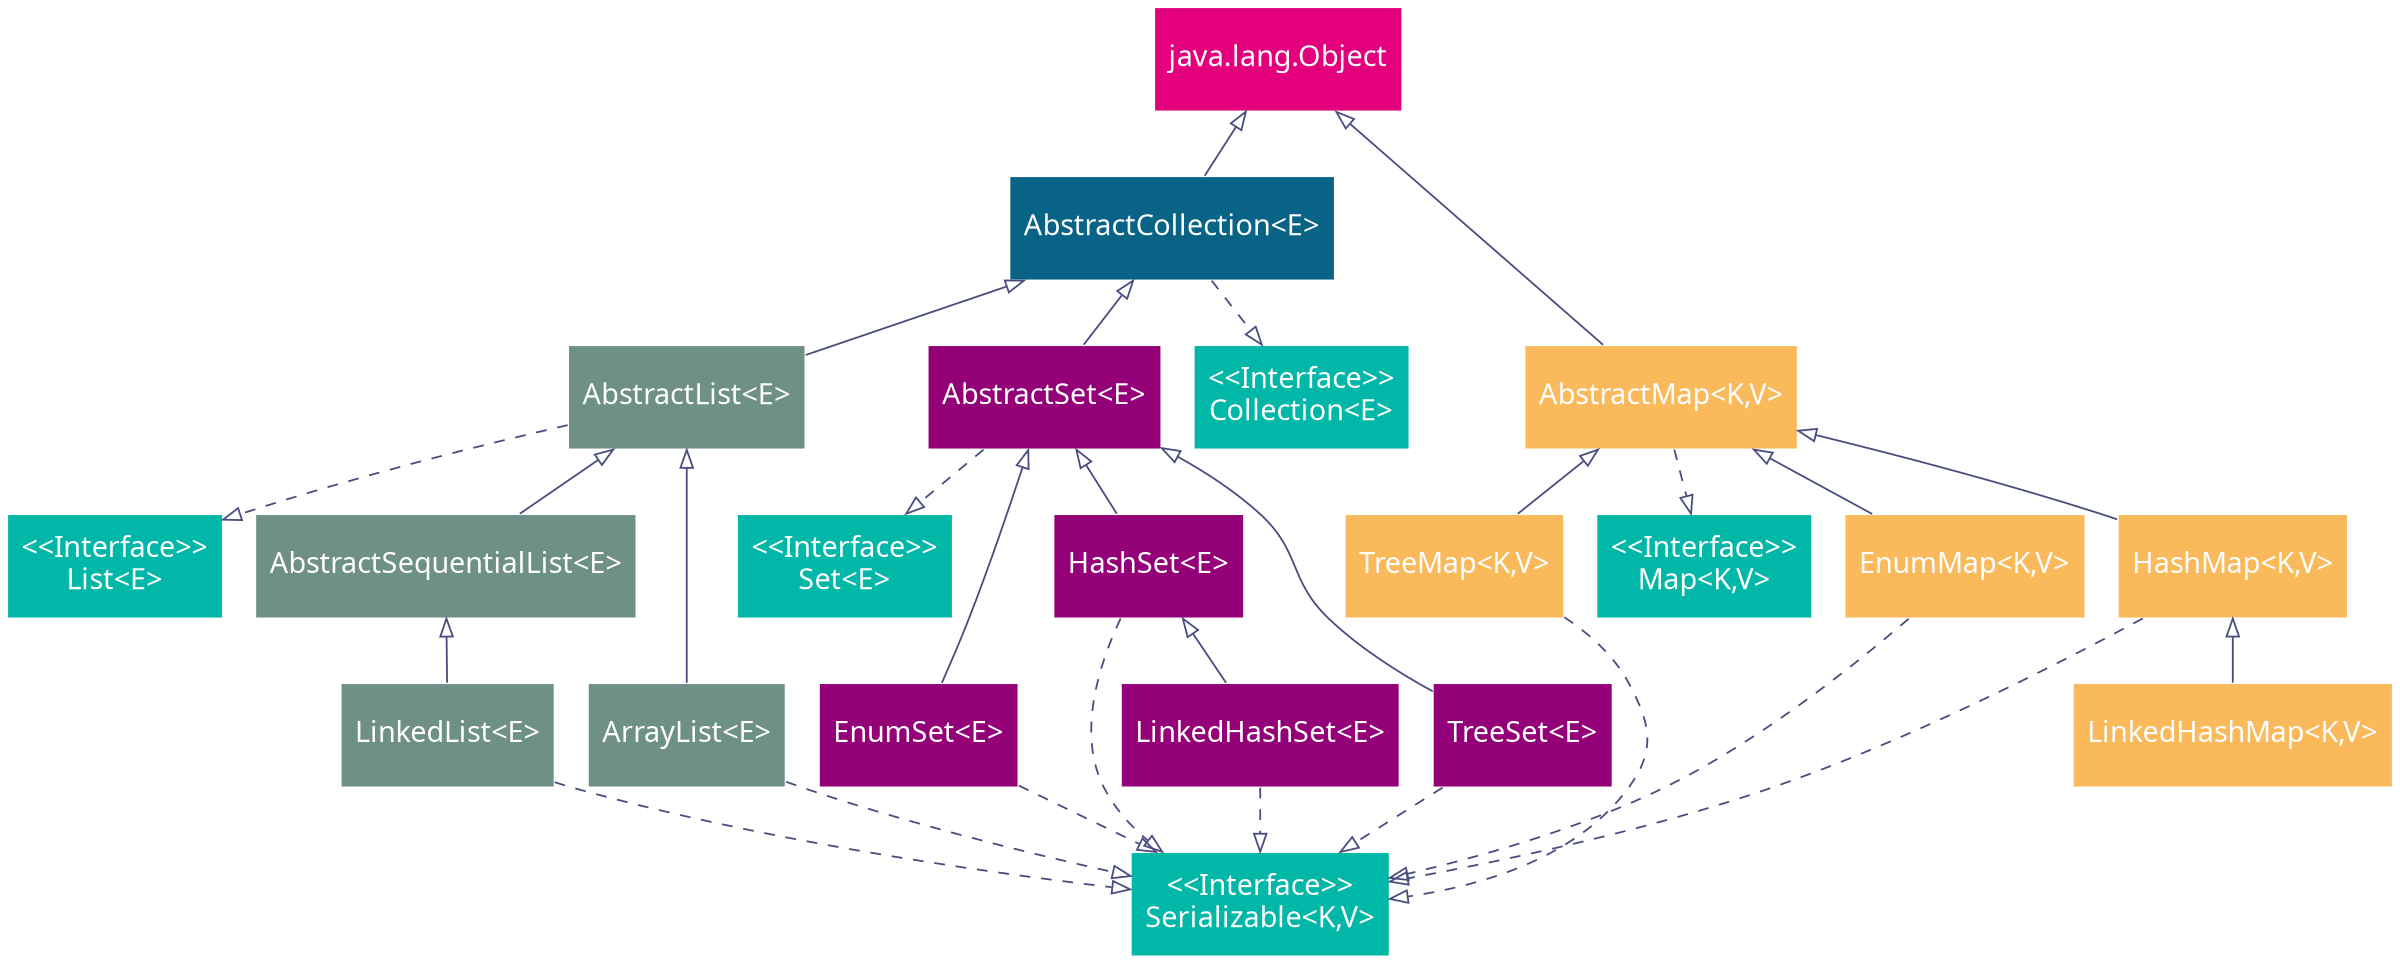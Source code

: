 digraph javaCollection {
  // rankdir=LR;
  size="16"
  // splines=ortho;
  // bgcolor="#f6f6f6"
  node [
    shape=box;
    style="filled";
    fontname="Source Code Pro";
    fontsize=16;
    color="#ffffff";
    fontcolor="#ffffff";
    height=0.8;
    // width=4;
  ];

  edge [
    color="#484c7f"
  ];

  node [fillcolor="#e4007c"];
  object [label="java.lang.Object"];

  // interfaces
  node [fillcolor="#00b7a8"];
  collection [label="\<\<Interface\>\>\nCollection\<E\>"];
  set [label="\<\<Interface\>\>\nSet\<E\>"];
  list [label="\<\<Interface\>\>\nList\<E\>"];
  map [label="\<\<Interface\>\>\nMap\<K,V\>"];
  serializable [label="\<\<Interface\>\>\nSerializable\<K,V\>"];

  // classes
  node [fillcolor="#096386"];
  abstract_collection [label="AbstractCollection\<E\>"];

  node [fillcolor="#930077"];
  abstract_set [label="AbstractSet\<E\>"];
  enum_set [label="EnumSet\<E\>"];
  hash_set [label="HashSet\<E\>"];
  linked_hash_set [label="LinkedHashSet\<E\>"];
  tree_set [label="TreeSet\<E\>"];

  node [fillcolor="#6e9086"];
  abstract_list [label="AbstractList\<E\>"];
  abstract_sequential_list [label="AbstractSequentialList\<E\>"];
  array_list [label="ArrayList\<E\>"];
  linked_list [label="LinkedList\<E\>"];

  node [fillcolor="#fab95b"];
  abstract_map [label="AbstractMap\<K,V\>"];
  enum_map [label="EnumMap\<K,V\>"];
  hash_map [label="HashMap\<K,V\>"];
  tree_map [label="TreeMap\<K,V\>"];
  // concurrent_hash_map [label="ConcurrentHashMap\<K,V\>"];
  linked_hash_map [label="LinkedHashMap\<K,V\>"];

  edge [dir=back; arrowtail=empty;];
  object -> {abstract_collection, abstract_map};
  abstract_collection -> {abstract_list, abstract_set};
  abstract_set -> {enum_set, hash_set, tree_set};
  hash_set -> linked_hash_set;
  abstract_list -> {array_list, abstract_sequential_list};
  abstract_sequential_list -> linked_list;
  abstract_map -> {enum_map, hash_map, tree_map};
  hash_map -> linked_hash_map;

  edge [style=dashed; dir=forward; arrowhead=empty;];
  abstract_collection -> collection;
  abstract_set -> set;
  abstract_list -> list;
  abstract_map -> map;
  {
    linked_list,
    array_list,
    enum_set,
    hash_set,
    linked_hash_set,
    tree_set,
    enum_map,
    hash_map,
    tree_map
  } -> serializable;

  {
    rank=same;
    abstract_set; abstract_list; abstract_map;
  }
  edge [style=invis];
  {
    abstract_list -> abstract_set -> abstract_map;
    list -> set -> map;
  }
  {
    rank=same;
    list; set; map;
  }
}
